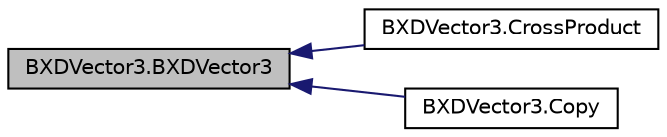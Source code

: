 digraph "BXDVector3.BXDVector3"
{
  edge [fontname="Helvetica",fontsize="10",labelfontname="Helvetica",labelfontsize="10"];
  node [fontname="Helvetica",fontsize="10",shape=record];
  rankdir="LR";
  Node1 [label="BXDVector3.BXDVector3",height=0.2,width=0.4,color="black", fillcolor="grey75", style="filled", fontcolor="black"];
  Node1 -> Node2 [dir="back",color="midnightblue",fontsize="10",style="solid",fontname="Helvetica"];
  Node2 [label="BXDVector3.CrossProduct",height=0.2,width=0.4,color="black", fillcolor="white", style="filled",URL="$class_b_x_d_vector3.html#ae71ca5cd2508572c76c60ee21f702d3a",tooltip="Computes the cross product of two vectors. (lhs x rhs) "];
  Node1 -> Node3 [dir="back",color="midnightblue",fontsize="10",style="solid",fontname="Helvetica"];
  Node3 [label="BXDVector3.Copy",height=0.2,width=0.4,color="black", fillcolor="white", style="filled",URL="$class_b_x_d_vector3.html#ab598b771db0c6a5e5a3e497ed4d9dfda",tooltip="Creates an identical copy of this vector. "];
}

